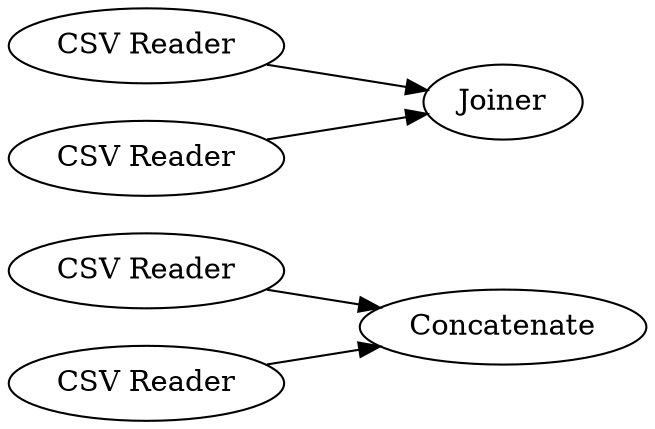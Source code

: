 digraph {
	2 -> 6
	1 -> 5
	3 -> 6
	4 -> 5
	5 [label=Joiner]
	1 [label="CSV Reader"]
	4 [label="CSV Reader"]
	6 [label=Concatenate]
	3 [label="CSV Reader"]
	2 [label="CSV Reader"]
	rankdir=LR
}

